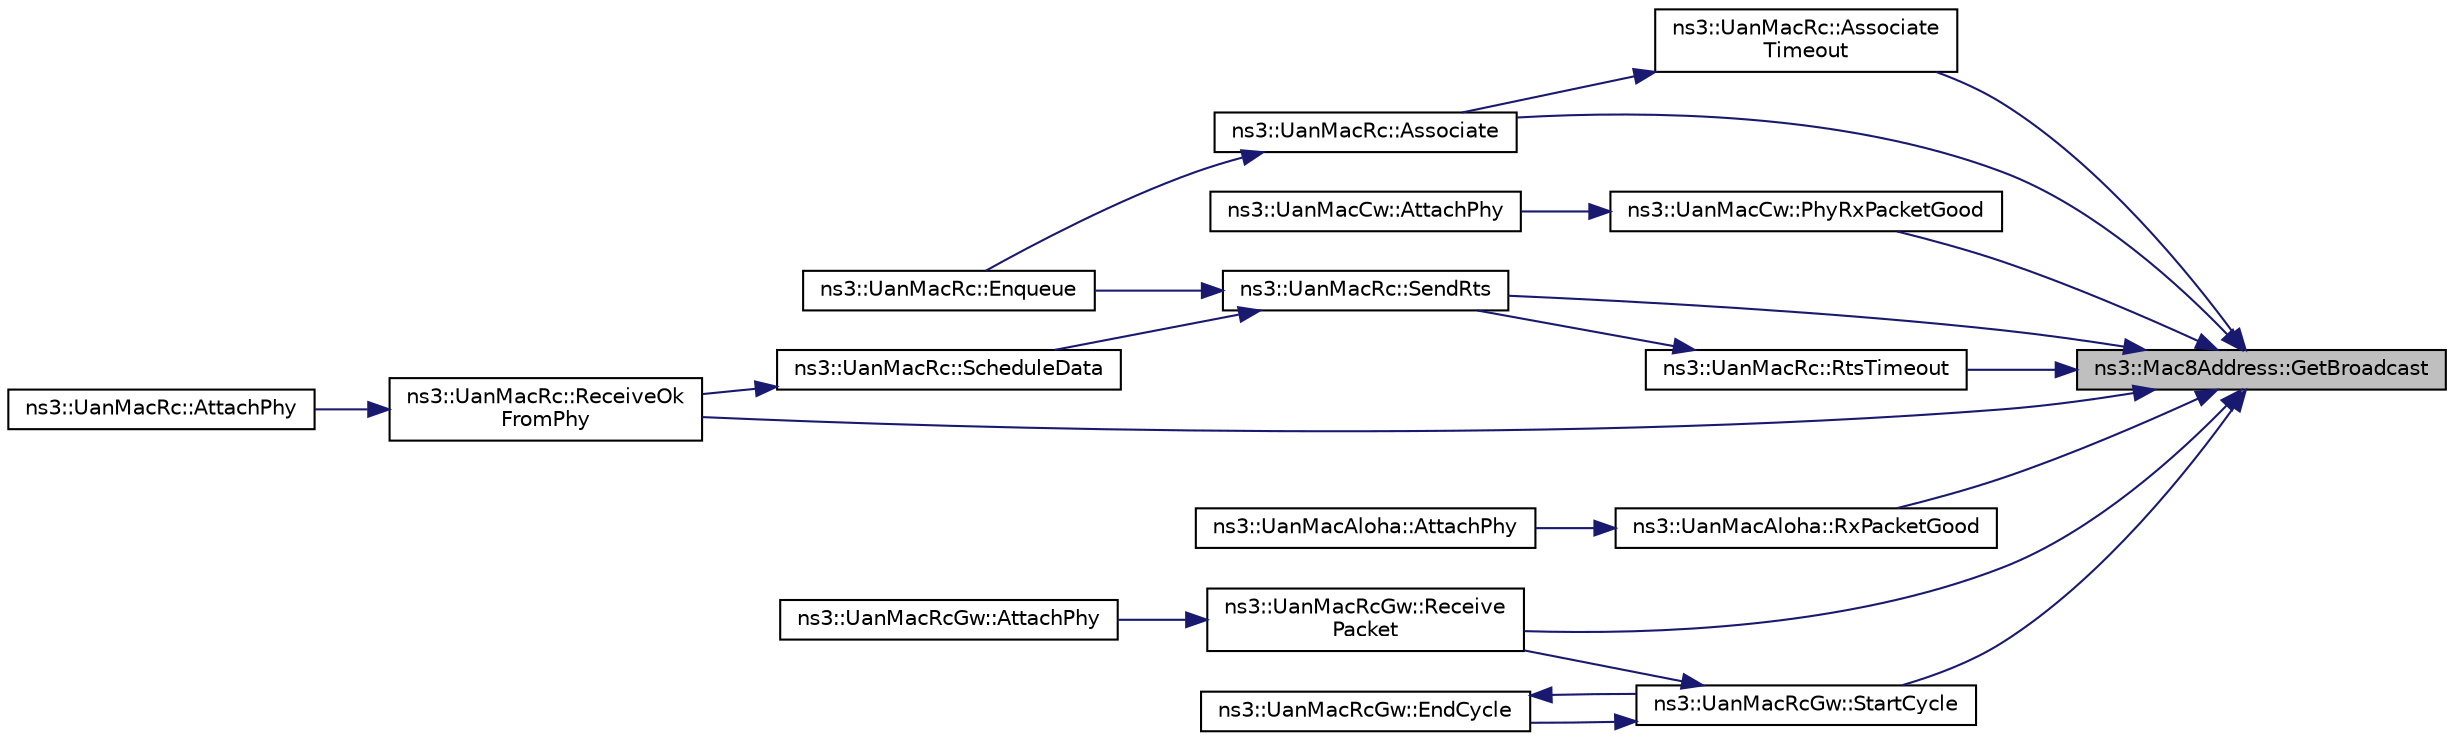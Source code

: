 digraph "ns3::Mac8Address::GetBroadcast"
{
 // LATEX_PDF_SIZE
  edge [fontname="Helvetica",fontsize="10",labelfontname="Helvetica",labelfontsize="10"];
  node [fontname="Helvetica",fontsize="10",shape=record];
  rankdir="RL";
  Node1 [label="ns3::Mac8Address::GetBroadcast",height=0.2,width=0.4,color="black", fillcolor="grey75", style="filled", fontcolor="black",tooltip="Get the broadcast address (255)."];
  Node1 -> Node2 [dir="back",color="midnightblue",fontsize="10",style="solid",fontname="Helvetica"];
  Node2 [label="ns3::UanMacRc::Associate",height=0.2,width=0.4,color="black", fillcolor="white", style="filled",URL="$classns3_1_1_uan_mac_rc.html#ad0c89fbba2f362b7915cd33809cbad14",tooltip="Associate with a gateway by sending the first GWPING."];
  Node2 -> Node3 [dir="back",color="midnightblue",fontsize="10",style="solid",fontname="Helvetica"];
  Node3 [label="ns3::UanMacRc::Enqueue",height=0.2,width=0.4,color="black", fillcolor="white", style="filled",URL="$classns3_1_1_uan_mac_rc.html#a6200c9a80f5a849006488c6374a79fe9",tooltip="Enqueue packet to be transmitted."];
  Node1 -> Node4 [dir="back",color="midnightblue",fontsize="10",style="solid",fontname="Helvetica"];
  Node4 [label="ns3::UanMacRc::Associate\lTimeout",height=0.2,width=0.4,color="black", fillcolor="white", style="filled",URL="$classns3_1_1_uan_mac_rc.html#af23682ff6db736c6a2c9eceae8252cd2",tooltip="Periodically retry association."];
  Node4 -> Node2 [dir="back",color="midnightblue",fontsize="10",style="solid",fontname="Helvetica"];
  Node1 -> Node5 [dir="back",color="midnightblue",fontsize="10",style="solid",fontname="Helvetica"];
  Node5 [label="ns3::UanMacCw::PhyRxPacketGood",height=0.2,width=0.4,color="black", fillcolor="white", style="filled",URL="$classns3_1_1_uan_mac_cw.html#ab64da4cbab0645939aa9d02091e10755",tooltip="Receive packet from lower layer (passed to PHY as callback)."];
  Node5 -> Node6 [dir="back",color="midnightblue",fontsize="10",style="solid",fontname="Helvetica"];
  Node6 [label="ns3::UanMacCw::AttachPhy",height=0.2,width=0.4,color="black", fillcolor="white", style="filled",URL="$classns3_1_1_uan_mac_cw.html#abd7e18f187563f291d2bf89bfc00fe8d",tooltip="Attach PHY layer to this MAC."];
  Node1 -> Node7 [dir="back",color="midnightblue",fontsize="10",style="solid",fontname="Helvetica"];
  Node7 [label="ns3::UanMacRc::ReceiveOk\lFromPhy",height=0.2,width=0.4,color="black", fillcolor="white", style="filled",URL="$classns3_1_1_uan_mac_rc.html#a04c4b6db8819b20151c8009553dbcd16",tooltip="PHY receive ok Callback."];
  Node7 -> Node8 [dir="back",color="midnightblue",fontsize="10",style="solid",fontname="Helvetica"];
  Node8 [label="ns3::UanMacRc::AttachPhy",height=0.2,width=0.4,color="black", fillcolor="white", style="filled",URL="$classns3_1_1_uan_mac_rc.html#a389dcb7e687df088a34ac894e8637482",tooltip="Attach PHY layer to this MAC."];
  Node1 -> Node9 [dir="back",color="midnightblue",fontsize="10",style="solid",fontname="Helvetica"];
  Node9 [label="ns3::UanMacRcGw::Receive\lPacket",height=0.2,width=0.4,color="black", fillcolor="white", style="filled",URL="$classns3_1_1_uan_mac_rc_gw.html#aa47b708b4a5a7bda0dbd4dded98723f3",tooltip="PHY receive ok callback."];
  Node9 -> Node10 [dir="back",color="midnightblue",fontsize="10",style="solid",fontname="Helvetica"];
  Node10 [label="ns3::UanMacRcGw::AttachPhy",height=0.2,width=0.4,color="black", fillcolor="white", style="filled",URL="$classns3_1_1_uan_mac_rc_gw.html#ae1467bc739ab7ac0dc9f1d1cef3bb55a",tooltip="Attach PHY layer to this MAC."];
  Node1 -> Node11 [dir="back",color="midnightblue",fontsize="10",style="solid",fontname="Helvetica"];
  Node11 [label="ns3::UanMacRc::RtsTimeout",height=0.2,width=0.4,color="black", fillcolor="white", style="filled",URL="$classns3_1_1_uan_mac_rc.html#af4520e133c4a7e82f718fc42eac63459",tooltip="Retry RTS."];
  Node11 -> Node12 [dir="back",color="midnightblue",fontsize="10",style="solid",fontname="Helvetica"];
  Node12 [label="ns3::UanMacRc::SendRts",height=0.2,width=0.4,color="black", fillcolor="white", style="filled",URL="$classns3_1_1_uan_mac_rc.html#a5bef59fd83813d602f41fad1b4345ff1",tooltip="Send RTS packet."];
  Node12 -> Node3 [dir="back",color="midnightblue",fontsize="10",style="solid",fontname="Helvetica"];
  Node12 -> Node13 [dir="back",color="midnightblue",fontsize="10",style="solid",fontname="Helvetica"];
  Node13 [label="ns3::UanMacRc::ScheduleData",height=0.2,width=0.4,color="black", fillcolor="white", style="filled",URL="$classns3_1_1_uan_mac_rc.html#a050570db8ee60717b778e06a9b8b9e77",tooltip="Schedule Packet sends."];
  Node13 -> Node7 [dir="back",color="midnightblue",fontsize="10",style="solid",fontname="Helvetica"];
  Node1 -> Node14 [dir="back",color="midnightblue",fontsize="10",style="solid",fontname="Helvetica"];
  Node14 [label="ns3::UanMacAloha::RxPacketGood",height=0.2,width=0.4,color="black", fillcolor="white", style="filled",URL="$classns3_1_1_uan_mac_aloha.html#ad0525b3ca9dc5d6db32b1ed95aee5f1b",tooltip="Receive packet from lower layer (passed to PHY as callback)."];
  Node14 -> Node15 [dir="back",color="midnightblue",fontsize="10",style="solid",fontname="Helvetica"];
  Node15 [label="ns3::UanMacAloha::AttachPhy",height=0.2,width=0.4,color="black", fillcolor="white", style="filled",URL="$classns3_1_1_uan_mac_aloha.html#a7c0a0376782fb8537f93aa0505f86c28",tooltip="Attach PHY layer to this MAC."];
  Node1 -> Node12 [dir="back",color="midnightblue",fontsize="10",style="solid",fontname="Helvetica"];
  Node1 -> Node16 [dir="back",color="midnightblue",fontsize="10",style="solid",fontname="Helvetica"];
  Node16 [label="ns3::UanMacRcGw::StartCycle",height=0.2,width=0.4,color="black", fillcolor="white", style="filled",URL="$classns3_1_1_uan_mac_rc_gw.html#ac578bc895186506f0954fa86eefa8d6a",tooltip="Cycle through pending requests."];
  Node16 -> Node17 [dir="back",color="midnightblue",fontsize="10",style="solid",fontname="Helvetica"];
  Node17 [label="ns3::UanMacRcGw::EndCycle",height=0.2,width=0.4,color="black", fillcolor="white", style="filled",URL="$classns3_1_1_uan_mac_rc_gw.html#afd7577179828a6dd31e59427f3c98672",tooltip="End cycle by scheduling pending ACKs."];
  Node17 -> Node16 [dir="back",color="midnightblue",fontsize="10",style="solid",fontname="Helvetica"];
  Node16 -> Node9 [dir="back",color="midnightblue",fontsize="10",style="solid",fontname="Helvetica"];
}
